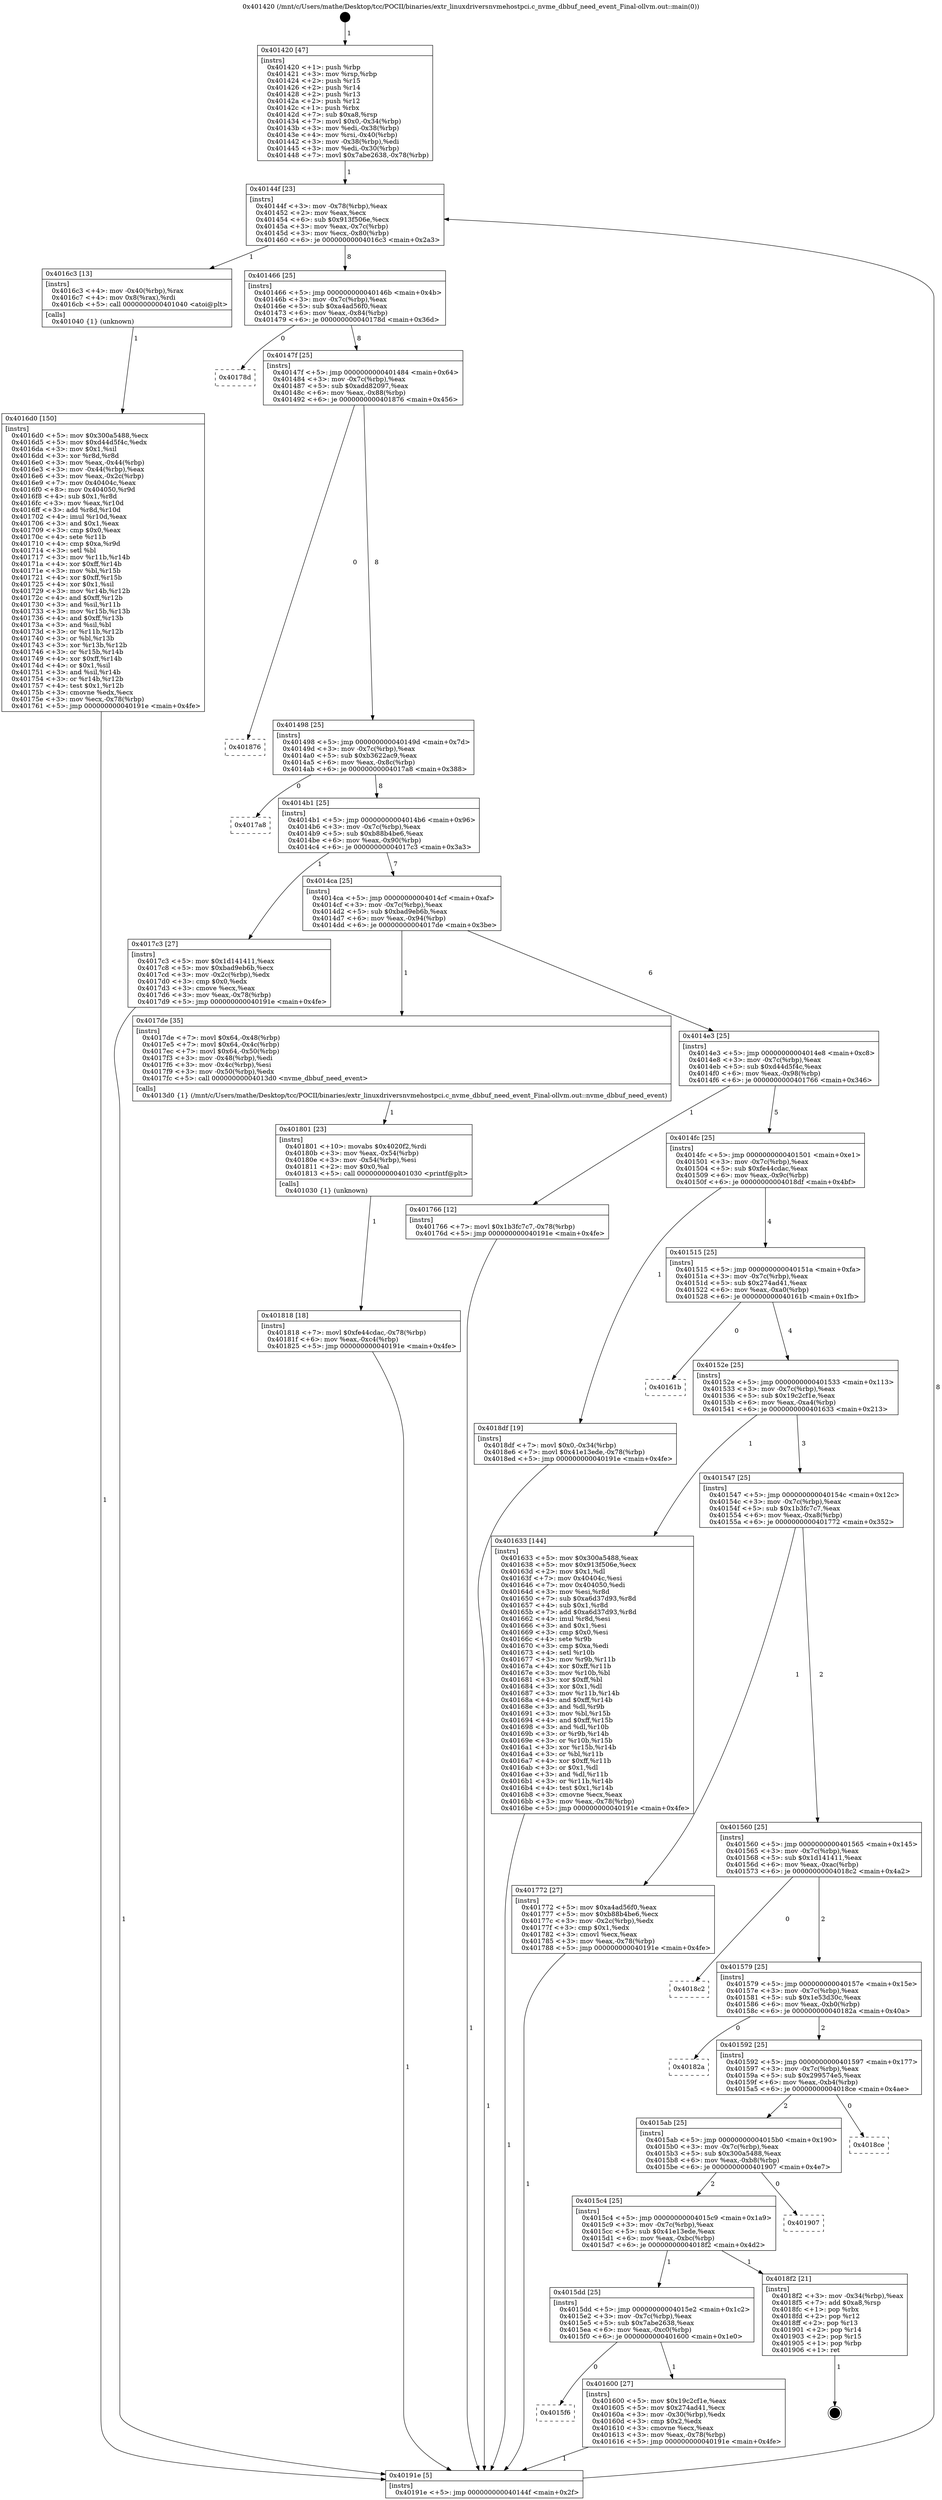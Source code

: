 digraph "0x401420" {
  label = "0x401420 (/mnt/c/Users/mathe/Desktop/tcc/POCII/binaries/extr_linuxdriversnvmehostpci.c_nvme_dbbuf_need_event_Final-ollvm.out::main(0))"
  labelloc = "t"
  node[shape=record]

  Entry [label="",width=0.3,height=0.3,shape=circle,fillcolor=black,style=filled]
  "0x40144f" [label="{
     0x40144f [23]\l
     | [instrs]\l
     &nbsp;&nbsp;0x40144f \<+3\>: mov -0x78(%rbp),%eax\l
     &nbsp;&nbsp;0x401452 \<+2\>: mov %eax,%ecx\l
     &nbsp;&nbsp;0x401454 \<+6\>: sub $0x913f506e,%ecx\l
     &nbsp;&nbsp;0x40145a \<+3\>: mov %eax,-0x7c(%rbp)\l
     &nbsp;&nbsp;0x40145d \<+3\>: mov %ecx,-0x80(%rbp)\l
     &nbsp;&nbsp;0x401460 \<+6\>: je 00000000004016c3 \<main+0x2a3\>\l
  }"]
  "0x4016c3" [label="{
     0x4016c3 [13]\l
     | [instrs]\l
     &nbsp;&nbsp;0x4016c3 \<+4\>: mov -0x40(%rbp),%rax\l
     &nbsp;&nbsp;0x4016c7 \<+4\>: mov 0x8(%rax),%rdi\l
     &nbsp;&nbsp;0x4016cb \<+5\>: call 0000000000401040 \<atoi@plt\>\l
     | [calls]\l
     &nbsp;&nbsp;0x401040 \{1\} (unknown)\l
  }"]
  "0x401466" [label="{
     0x401466 [25]\l
     | [instrs]\l
     &nbsp;&nbsp;0x401466 \<+5\>: jmp 000000000040146b \<main+0x4b\>\l
     &nbsp;&nbsp;0x40146b \<+3\>: mov -0x7c(%rbp),%eax\l
     &nbsp;&nbsp;0x40146e \<+5\>: sub $0xa4ad56f0,%eax\l
     &nbsp;&nbsp;0x401473 \<+6\>: mov %eax,-0x84(%rbp)\l
     &nbsp;&nbsp;0x401479 \<+6\>: je 000000000040178d \<main+0x36d\>\l
  }"]
  Exit [label="",width=0.3,height=0.3,shape=circle,fillcolor=black,style=filled,peripheries=2]
  "0x40178d" [label="{
     0x40178d\l
  }", style=dashed]
  "0x40147f" [label="{
     0x40147f [25]\l
     | [instrs]\l
     &nbsp;&nbsp;0x40147f \<+5\>: jmp 0000000000401484 \<main+0x64\>\l
     &nbsp;&nbsp;0x401484 \<+3\>: mov -0x7c(%rbp),%eax\l
     &nbsp;&nbsp;0x401487 \<+5\>: sub $0xadd82097,%eax\l
     &nbsp;&nbsp;0x40148c \<+6\>: mov %eax,-0x88(%rbp)\l
     &nbsp;&nbsp;0x401492 \<+6\>: je 0000000000401876 \<main+0x456\>\l
  }"]
  "0x401818" [label="{
     0x401818 [18]\l
     | [instrs]\l
     &nbsp;&nbsp;0x401818 \<+7\>: movl $0xfe44cdac,-0x78(%rbp)\l
     &nbsp;&nbsp;0x40181f \<+6\>: mov %eax,-0xc4(%rbp)\l
     &nbsp;&nbsp;0x401825 \<+5\>: jmp 000000000040191e \<main+0x4fe\>\l
  }"]
  "0x401876" [label="{
     0x401876\l
  }", style=dashed]
  "0x401498" [label="{
     0x401498 [25]\l
     | [instrs]\l
     &nbsp;&nbsp;0x401498 \<+5\>: jmp 000000000040149d \<main+0x7d\>\l
     &nbsp;&nbsp;0x40149d \<+3\>: mov -0x7c(%rbp),%eax\l
     &nbsp;&nbsp;0x4014a0 \<+5\>: sub $0xb3622ac9,%eax\l
     &nbsp;&nbsp;0x4014a5 \<+6\>: mov %eax,-0x8c(%rbp)\l
     &nbsp;&nbsp;0x4014ab \<+6\>: je 00000000004017a8 \<main+0x388\>\l
  }"]
  "0x401801" [label="{
     0x401801 [23]\l
     | [instrs]\l
     &nbsp;&nbsp;0x401801 \<+10\>: movabs $0x4020f2,%rdi\l
     &nbsp;&nbsp;0x40180b \<+3\>: mov %eax,-0x54(%rbp)\l
     &nbsp;&nbsp;0x40180e \<+3\>: mov -0x54(%rbp),%esi\l
     &nbsp;&nbsp;0x401811 \<+2\>: mov $0x0,%al\l
     &nbsp;&nbsp;0x401813 \<+5\>: call 0000000000401030 \<printf@plt\>\l
     | [calls]\l
     &nbsp;&nbsp;0x401030 \{1\} (unknown)\l
  }"]
  "0x4017a8" [label="{
     0x4017a8\l
  }", style=dashed]
  "0x4014b1" [label="{
     0x4014b1 [25]\l
     | [instrs]\l
     &nbsp;&nbsp;0x4014b1 \<+5\>: jmp 00000000004014b6 \<main+0x96\>\l
     &nbsp;&nbsp;0x4014b6 \<+3\>: mov -0x7c(%rbp),%eax\l
     &nbsp;&nbsp;0x4014b9 \<+5\>: sub $0xb88b4be6,%eax\l
     &nbsp;&nbsp;0x4014be \<+6\>: mov %eax,-0x90(%rbp)\l
     &nbsp;&nbsp;0x4014c4 \<+6\>: je 00000000004017c3 \<main+0x3a3\>\l
  }"]
  "0x4016d0" [label="{
     0x4016d0 [150]\l
     | [instrs]\l
     &nbsp;&nbsp;0x4016d0 \<+5\>: mov $0x300a5488,%ecx\l
     &nbsp;&nbsp;0x4016d5 \<+5\>: mov $0xd44d5f4c,%edx\l
     &nbsp;&nbsp;0x4016da \<+3\>: mov $0x1,%sil\l
     &nbsp;&nbsp;0x4016dd \<+3\>: xor %r8d,%r8d\l
     &nbsp;&nbsp;0x4016e0 \<+3\>: mov %eax,-0x44(%rbp)\l
     &nbsp;&nbsp;0x4016e3 \<+3\>: mov -0x44(%rbp),%eax\l
     &nbsp;&nbsp;0x4016e6 \<+3\>: mov %eax,-0x2c(%rbp)\l
     &nbsp;&nbsp;0x4016e9 \<+7\>: mov 0x40404c,%eax\l
     &nbsp;&nbsp;0x4016f0 \<+8\>: mov 0x404050,%r9d\l
     &nbsp;&nbsp;0x4016f8 \<+4\>: sub $0x1,%r8d\l
     &nbsp;&nbsp;0x4016fc \<+3\>: mov %eax,%r10d\l
     &nbsp;&nbsp;0x4016ff \<+3\>: add %r8d,%r10d\l
     &nbsp;&nbsp;0x401702 \<+4\>: imul %r10d,%eax\l
     &nbsp;&nbsp;0x401706 \<+3\>: and $0x1,%eax\l
     &nbsp;&nbsp;0x401709 \<+3\>: cmp $0x0,%eax\l
     &nbsp;&nbsp;0x40170c \<+4\>: sete %r11b\l
     &nbsp;&nbsp;0x401710 \<+4\>: cmp $0xa,%r9d\l
     &nbsp;&nbsp;0x401714 \<+3\>: setl %bl\l
     &nbsp;&nbsp;0x401717 \<+3\>: mov %r11b,%r14b\l
     &nbsp;&nbsp;0x40171a \<+4\>: xor $0xff,%r14b\l
     &nbsp;&nbsp;0x40171e \<+3\>: mov %bl,%r15b\l
     &nbsp;&nbsp;0x401721 \<+4\>: xor $0xff,%r15b\l
     &nbsp;&nbsp;0x401725 \<+4\>: xor $0x1,%sil\l
     &nbsp;&nbsp;0x401729 \<+3\>: mov %r14b,%r12b\l
     &nbsp;&nbsp;0x40172c \<+4\>: and $0xff,%r12b\l
     &nbsp;&nbsp;0x401730 \<+3\>: and %sil,%r11b\l
     &nbsp;&nbsp;0x401733 \<+3\>: mov %r15b,%r13b\l
     &nbsp;&nbsp;0x401736 \<+4\>: and $0xff,%r13b\l
     &nbsp;&nbsp;0x40173a \<+3\>: and %sil,%bl\l
     &nbsp;&nbsp;0x40173d \<+3\>: or %r11b,%r12b\l
     &nbsp;&nbsp;0x401740 \<+3\>: or %bl,%r13b\l
     &nbsp;&nbsp;0x401743 \<+3\>: xor %r13b,%r12b\l
     &nbsp;&nbsp;0x401746 \<+3\>: or %r15b,%r14b\l
     &nbsp;&nbsp;0x401749 \<+4\>: xor $0xff,%r14b\l
     &nbsp;&nbsp;0x40174d \<+4\>: or $0x1,%sil\l
     &nbsp;&nbsp;0x401751 \<+3\>: and %sil,%r14b\l
     &nbsp;&nbsp;0x401754 \<+3\>: or %r14b,%r12b\l
     &nbsp;&nbsp;0x401757 \<+4\>: test $0x1,%r12b\l
     &nbsp;&nbsp;0x40175b \<+3\>: cmovne %edx,%ecx\l
     &nbsp;&nbsp;0x40175e \<+3\>: mov %ecx,-0x78(%rbp)\l
     &nbsp;&nbsp;0x401761 \<+5\>: jmp 000000000040191e \<main+0x4fe\>\l
  }"]
  "0x4017c3" [label="{
     0x4017c3 [27]\l
     | [instrs]\l
     &nbsp;&nbsp;0x4017c3 \<+5\>: mov $0x1d141411,%eax\l
     &nbsp;&nbsp;0x4017c8 \<+5\>: mov $0xbad9eb6b,%ecx\l
     &nbsp;&nbsp;0x4017cd \<+3\>: mov -0x2c(%rbp),%edx\l
     &nbsp;&nbsp;0x4017d0 \<+3\>: cmp $0x0,%edx\l
     &nbsp;&nbsp;0x4017d3 \<+3\>: cmove %ecx,%eax\l
     &nbsp;&nbsp;0x4017d6 \<+3\>: mov %eax,-0x78(%rbp)\l
     &nbsp;&nbsp;0x4017d9 \<+5\>: jmp 000000000040191e \<main+0x4fe\>\l
  }"]
  "0x4014ca" [label="{
     0x4014ca [25]\l
     | [instrs]\l
     &nbsp;&nbsp;0x4014ca \<+5\>: jmp 00000000004014cf \<main+0xaf\>\l
     &nbsp;&nbsp;0x4014cf \<+3\>: mov -0x7c(%rbp),%eax\l
     &nbsp;&nbsp;0x4014d2 \<+5\>: sub $0xbad9eb6b,%eax\l
     &nbsp;&nbsp;0x4014d7 \<+6\>: mov %eax,-0x94(%rbp)\l
     &nbsp;&nbsp;0x4014dd \<+6\>: je 00000000004017de \<main+0x3be\>\l
  }"]
  "0x401420" [label="{
     0x401420 [47]\l
     | [instrs]\l
     &nbsp;&nbsp;0x401420 \<+1\>: push %rbp\l
     &nbsp;&nbsp;0x401421 \<+3\>: mov %rsp,%rbp\l
     &nbsp;&nbsp;0x401424 \<+2\>: push %r15\l
     &nbsp;&nbsp;0x401426 \<+2\>: push %r14\l
     &nbsp;&nbsp;0x401428 \<+2\>: push %r13\l
     &nbsp;&nbsp;0x40142a \<+2\>: push %r12\l
     &nbsp;&nbsp;0x40142c \<+1\>: push %rbx\l
     &nbsp;&nbsp;0x40142d \<+7\>: sub $0xa8,%rsp\l
     &nbsp;&nbsp;0x401434 \<+7\>: movl $0x0,-0x34(%rbp)\l
     &nbsp;&nbsp;0x40143b \<+3\>: mov %edi,-0x38(%rbp)\l
     &nbsp;&nbsp;0x40143e \<+4\>: mov %rsi,-0x40(%rbp)\l
     &nbsp;&nbsp;0x401442 \<+3\>: mov -0x38(%rbp),%edi\l
     &nbsp;&nbsp;0x401445 \<+3\>: mov %edi,-0x30(%rbp)\l
     &nbsp;&nbsp;0x401448 \<+7\>: movl $0x7abe2638,-0x78(%rbp)\l
  }"]
  "0x4017de" [label="{
     0x4017de [35]\l
     | [instrs]\l
     &nbsp;&nbsp;0x4017de \<+7\>: movl $0x64,-0x48(%rbp)\l
     &nbsp;&nbsp;0x4017e5 \<+7\>: movl $0x64,-0x4c(%rbp)\l
     &nbsp;&nbsp;0x4017ec \<+7\>: movl $0x64,-0x50(%rbp)\l
     &nbsp;&nbsp;0x4017f3 \<+3\>: mov -0x48(%rbp),%edi\l
     &nbsp;&nbsp;0x4017f6 \<+3\>: mov -0x4c(%rbp),%esi\l
     &nbsp;&nbsp;0x4017f9 \<+3\>: mov -0x50(%rbp),%edx\l
     &nbsp;&nbsp;0x4017fc \<+5\>: call 00000000004013d0 \<nvme_dbbuf_need_event\>\l
     | [calls]\l
     &nbsp;&nbsp;0x4013d0 \{1\} (/mnt/c/Users/mathe/Desktop/tcc/POCII/binaries/extr_linuxdriversnvmehostpci.c_nvme_dbbuf_need_event_Final-ollvm.out::nvme_dbbuf_need_event)\l
  }"]
  "0x4014e3" [label="{
     0x4014e3 [25]\l
     | [instrs]\l
     &nbsp;&nbsp;0x4014e3 \<+5\>: jmp 00000000004014e8 \<main+0xc8\>\l
     &nbsp;&nbsp;0x4014e8 \<+3\>: mov -0x7c(%rbp),%eax\l
     &nbsp;&nbsp;0x4014eb \<+5\>: sub $0xd44d5f4c,%eax\l
     &nbsp;&nbsp;0x4014f0 \<+6\>: mov %eax,-0x98(%rbp)\l
     &nbsp;&nbsp;0x4014f6 \<+6\>: je 0000000000401766 \<main+0x346\>\l
  }"]
  "0x40191e" [label="{
     0x40191e [5]\l
     | [instrs]\l
     &nbsp;&nbsp;0x40191e \<+5\>: jmp 000000000040144f \<main+0x2f\>\l
  }"]
  "0x401766" [label="{
     0x401766 [12]\l
     | [instrs]\l
     &nbsp;&nbsp;0x401766 \<+7\>: movl $0x1b3fc7c7,-0x78(%rbp)\l
     &nbsp;&nbsp;0x40176d \<+5\>: jmp 000000000040191e \<main+0x4fe\>\l
  }"]
  "0x4014fc" [label="{
     0x4014fc [25]\l
     | [instrs]\l
     &nbsp;&nbsp;0x4014fc \<+5\>: jmp 0000000000401501 \<main+0xe1\>\l
     &nbsp;&nbsp;0x401501 \<+3\>: mov -0x7c(%rbp),%eax\l
     &nbsp;&nbsp;0x401504 \<+5\>: sub $0xfe44cdac,%eax\l
     &nbsp;&nbsp;0x401509 \<+6\>: mov %eax,-0x9c(%rbp)\l
     &nbsp;&nbsp;0x40150f \<+6\>: je 00000000004018df \<main+0x4bf\>\l
  }"]
  "0x4015f6" [label="{
     0x4015f6\l
  }", style=dashed]
  "0x4018df" [label="{
     0x4018df [19]\l
     | [instrs]\l
     &nbsp;&nbsp;0x4018df \<+7\>: movl $0x0,-0x34(%rbp)\l
     &nbsp;&nbsp;0x4018e6 \<+7\>: movl $0x41e13ede,-0x78(%rbp)\l
     &nbsp;&nbsp;0x4018ed \<+5\>: jmp 000000000040191e \<main+0x4fe\>\l
  }"]
  "0x401515" [label="{
     0x401515 [25]\l
     | [instrs]\l
     &nbsp;&nbsp;0x401515 \<+5\>: jmp 000000000040151a \<main+0xfa\>\l
     &nbsp;&nbsp;0x40151a \<+3\>: mov -0x7c(%rbp),%eax\l
     &nbsp;&nbsp;0x40151d \<+5\>: sub $0x274ad41,%eax\l
     &nbsp;&nbsp;0x401522 \<+6\>: mov %eax,-0xa0(%rbp)\l
     &nbsp;&nbsp;0x401528 \<+6\>: je 000000000040161b \<main+0x1fb\>\l
  }"]
  "0x401600" [label="{
     0x401600 [27]\l
     | [instrs]\l
     &nbsp;&nbsp;0x401600 \<+5\>: mov $0x19c2cf1e,%eax\l
     &nbsp;&nbsp;0x401605 \<+5\>: mov $0x274ad41,%ecx\l
     &nbsp;&nbsp;0x40160a \<+3\>: mov -0x30(%rbp),%edx\l
     &nbsp;&nbsp;0x40160d \<+3\>: cmp $0x2,%edx\l
     &nbsp;&nbsp;0x401610 \<+3\>: cmovne %ecx,%eax\l
     &nbsp;&nbsp;0x401613 \<+3\>: mov %eax,-0x78(%rbp)\l
     &nbsp;&nbsp;0x401616 \<+5\>: jmp 000000000040191e \<main+0x4fe\>\l
  }"]
  "0x40161b" [label="{
     0x40161b\l
  }", style=dashed]
  "0x40152e" [label="{
     0x40152e [25]\l
     | [instrs]\l
     &nbsp;&nbsp;0x40152e \<+5\>: jmp 0000000000401533 \<main+0x113\>\l
     &nbsp;&nbsp;0x401533 \<+3\>: mov -0x7c(%rbp),%eax\l
     &nbsp;&nbsp;0x401536 \<+5\>: sub $0x19c2cf1e,%eax\l
     &nbsp;&nbsp;0x40153b \<+6\>: mov %eax,-0xa4(%rbp)\l
     &nbsp;&nbsp;0x401541 \<+6\>: je 0000000000401633 \<main+0x213\>\l
  }"]
  "0x4015dd" [label="{
     0x4015dd [25]\l
     | [instrs]\l
     &nbsp;&nbsp;0x4015dd \<+5\>: jmp 00000000004015e2 \<main+0x1c2\>\l
     &nbsp;&nbsp;0x4015e2 \<+3\>: mov -0x7c(%rbp),%eax\l
     &nbsp;&nbsp;0x4015e5 \<+5\>: sub $0x7abe2638,%eax\l
     &nbsp;&nbsp;0x4015ea \<+6\>: mov %eax,-0xc0(%rbp)\l
     &nbsp;&nbsp;0x4015f0 \<+6\>: je 0000000000401600 \<main+0x1e0\>\l
  }"]
  "0x401633" [label="{
     0x401633 [144]\l
     | [instrs]\l
     &nbsp;&nbsp;0x401633 \<+5\>: mov $0x300a5488,%eax\l
     &nbsp;&nbsp;0x401638 \<+5\>: mov $0x913f506e,%ecx\l
     &nbsp;&nbsp;0x40163d \<+2\>: mov $0x1,%dl\l
     &nbsp;&nbsp;0x40163f \<+7\>: mov 0x40404c,%esi\l
     &nbsp;&nbsp;0x401646 \<+7\>: mov 0x404050,%edi\l
     &nbsp;&nbsp;0x40164d \<+3\>: mov %esi,%r8d\l
     &nbsp;&nbsp;0x401650 \<+7\>: sub $0xa6d37d93,%r8d\l
     &nbsp;&nbsp;0x401657 \<+4\>: sub $0x1,%r8d\l
     &nbsp;&nbsp;0x40165b \<+7\>: add $0xa6d37d93,%r8d\l
     &nbsp;&nbsp;0x401662 \<+4\>: imul %r8d,%esi\l
     &nbsp;&nbsp;0x401666 \<+3\>: and $0x1,%esi\l
     &nbsp;&nbsp;0x401669 \<+3\>: cmp $0x0,%esi\l
     &nbsp;&nbsp;0x40166c \<+4\>: sete %r9b\l
     &nbsp;&nbsp;0x401670 \<+3\>: cmp $0xa,%edi\l
     &nbsp;&nbsp;0x401673 \<+4\>: setl %r10b\l
     &nbsp;&nbsp;0x401677 \<+3\>: mov %r9b,%r11b\l
     &nbsp;&nbsp;0x40167a \<+4\>: xor $0xff,%r11b\l
     &nbsp;&nbsp;0x40167e \<+3\>: mov %r10b,%bl\l
     &nbsp;&nbsp;0x401681 \<+3\>: xor $0xff,%bl\l
     &nbsp;&nbsp;0x401684 \<+3\>: xor $0x1,%dl\l
     &nbsp;&nbsp;0x401687 \<+3\>: mov %r11b,%r14b\l
     &nbsp;&nbsp;0x40168a \<+4\>: and $0xff,%r14b\l
     &nbsp;&nbsp;0x40168e \<+3\>: and %dl,%r9b\l
     &nbsp;&nbsp;0x401691 \<+3\>: mov %bl,%r15b\l
     &nbsp;&nbsp;0x401694 \<+4\>: and $0xff,%r15b\l
     &nbsp;&nbsp;0x401698 \<+3\>: and %dl,%r10b\l
     &nbsp;&nbsp;0x40169b \<+3\>: or %r9b,%r14b\l
     &nbsp;&nbsp;0x40169e \<+3\>: or %r10b,%r15b\l
     &nbsp;&nbsp;0x4016a1 \<+3\>: xor %r15b,%r14b\l
     &nbsp;&nbsp;0x4016a4 \<+3\>: or %bl,%r11b\l
     &nbsp;&nbsp;0x4016a7 \<+4\>: xor $0xff,%r11b\l
     &nbsp;&nbsp;0x4016ab \<+3\>: or $0x1,%dl\l
     &nbsp;&nbsp;0x4016ae \<+3\>: and %dl,%r11b\l
     &nbsp;&nbsp;0x4016b1 \<+3\>: or %r11b,%r14b\l
     &nbsp;&nbsp;0x4016b4 \<+4\>: test $0x1,%r14b\l
     &nbsp;&nbsp;0x4016b8 \<+3\>: cmovne %ecx,%eax\l
     &nbsp;&nbsp;0x4016bb \<+3\>: mov %eax,-0x78(%rbp)\l
     &nbsp;&nbsp;0x4016be \<+5\>: jmp 000000000040191e \<main+0x4fe\>\l
  }"]
  "0x401547" [label="{
     0x401547 [25]\l
     | [instrs]\l
     &nbsp;&nbsp;0x401547 \<+5\>: jmp 000000000040154c \<main+0x12c\>\l
     &nbsp;&nbsp;0x40154c \<+3\>: mov -0x7c(%rbp),%eax\l
     &nbsp;&nbsp;0x40154f \<+5\>: sub $0x1b3fc7c7,%eax\l
     &nbsp;&nbsp;0x401554 \<+6\>: mov %eax,-0xa8(%rbp)\l
     &nbsp;&nbsp;0x40155a \<+6\>: je 0000000000401772 \<main+0x352\>\l
  }"]
  "0x4018f2" [label="{
     0x4018f2 [21]\l
     | [instrs]\l
     &nbsp;&nbsp;0x4018f2 \<+3\>: mov -0x34(%rbp),%eax\l
     &nbsp;&nbsp;0x4018f5 \<+7\>: add $0xa8,%rsp\l
     &nbsp;&nbsp;0x4018fc \<+1\>: pop %rbx\l
     &nbsp;&nbsp;0x4018fd \<+2\>: pop %r12\l
     &nbsp;&nbsp;0x4018ff \<+2\>: pop %r13\l
     &nbsp;&nbsp;0x401901 \<+2\>: pop %r14\l
     &nbsp;&nbsp;0x401903 \<+2\>: pop %r15\l
     &nbsp;&nbsp;0x401905 \<+1\>: pop %rbp\l
     &nbsp;&nbsp;0x401906 \<+1\>: ret\l
  }"]
  "0x401772" [label="{
     0x401772 [27]\l
     | [instrs]\l
     &nbsp;&nbsp;0x401772 \<+5\>: mov $0xa4ad56f0,%eax\l
     &nbsp;&nbsp;0x401777 \<+5\>: mov $0xb88b4be6,%ecx\l
     &nbsp;&nbsp;0x40177c \<+3\>: mov -0x2c(%rbp),%edx\l
     &nbsp;&nbsp;0x40177f \<+3\>: cmp $0x1,%edx\l
     &nbsp;&nbsp;0x401782 \<+3\>: cmovl %ecx,%eax\l
     &nbsp;&nbsp;0x401785 \<+3\>: mov %eax,-0x78(%rbp)\l
     &nbsp;&nbsp;0x401788 \<+5\>: jmp 000000000040191e \<main+0x4fe\>\l
  }"]
  "0x401560" [label="{
     0x401560 [25]\l
     | [instrs]\l
     &nbsp;&nbsp;0x401560 \<+5\>: jmp 0000000000401565 \<main+0x145\>\l
     &nbsp;&nbsp;0x401565 \<+3\>: mov -0x7c(%rbp),%eax\l
     &nbsp;&nbsp;0x401568 \<+5\>: sub $0x1d141411,%eax\l
     &nbsp;&nbsp;0x40156d \<+6\>: mov %eax,-0xac(%rbp)\l
     &nbsp;&nbsp;0x401573 \<+6\>: je 00000000004018c2 \<main+0x4a2\>\l
  }"]
  "0x4015c4" [label="{
     0x4015c4 [25]\l
     | [instrs]\l
     &nbsp;&nbsp;0x4015c4 \<+5\>: jmp 00000000004015c9 \<main+0x1a9\>\l
     &nbsp;&nbsp;0x4015c9 \<+3\>: mov -0x7c(%rbp),%eax\l
     &nbsp;&nbsp;0x4015cc \<+5\>: sub $0x41e13ede,%eax\l
     &nbsp;&nbsp;0x4015d1 \<+6\>: mov %eax,-0xbc(%rbp)\l
     &nbsp;&nbsp;0x4015d7 \<+6\>: je 00000000004018f2 \<main+0x4d2\>\l
  }"]
  "0x4018c2" [label="{
     0x4018c2\l
  }", style=dashed]
  "0x401579" [label="{
     0x401579 [25]\l
     | [instrs]\l
     &nbsp;&nbsp;0x401579 \<+5\>: jmp 000000000040157e \<main+0x15e\>\l
     &nbsp;&nbsp;0x40157e \<+3\>: mov -0x7c(%rbp),%eax\l
     &nbsp;&nbsp;0x401581 \<+5\>: sub $0x1e53d30c,%eax\l
     &nbsp;&nbsp;0x401586 \<+6\>: mov %eax,-0xb0(%rbp)\l
     &nbsp;&nbsp;0x40158c \<+6\>: je 000000000040182a \<main+0x40a\>\l
  }"]
  "0x401907" [label="{
     0x401907\l
  }", style=dashed]
  "0x40182a" [label="{
     0x40182a\l
  }", style=dashed]
  "0x401592" [label="{
     0x401592 [25]\l
     | [instrs]\l
     &nbsp;&nbsp;0x401592 \<+5\>: jmp 0000000000401597 \<main+0x177\>\l
     &nbsp;&nbsp;0x401597 \<+3\>: mov -0x7c(%rbp),%eax\l
     &nbsp;&nbsp;0x40159a \<+5\>: sub $0x299574e5,%eax\l
     &nbsp;&nbsp;0x40159f \<+6\>: mov %eax,-0xb4(%rbp)\l
     &nbsp;&nbsp;0x4015a5 \<+6\>: je 00000000004018ce \<main+0x4ae\>\l
  }"]
  "0x4015ab" [label="{
     0x4015ab [25]\l
     | [instrs]\l
     &nbsp;&nbsp;0x4015ab \<+5\>: jmp 00000000004015b0 \<main+0x190\>\l
     &nbsp;&nbsp;0x4015b0 \<+3\>: mov -0x7c(%rbp),%eax\l
     &nbsp;&nbsp;0x4015b3 \<+5\>: sub $0x300a5488,%eax\l
     &nbsp;&nbsp;0x4015b8 \<+6\>: mov %eax,-0xb8(%rbp)\l
     &nbsp;&nbsp;0x4015be \<+6\>: je 0000000000401907 \<main+0x4e7\>\l
  }"]
  "0x4018ce" [label="{
     0x4018ce\l
  }", style=dashed]
  Entry -> "0x401420" [label=" 1"]
  "0x40144f" -> "0x4016c3" [label=" 1"]
  "0x40144f" -> "0x401466" [label=" 8"]
  "0x4018f2" -> Exit [label=" 1"]
  "0x401466" -> "0x40178d" [label=" 0"]
  "0x401466" -> "0x40147f" [label=" 8"]
  "0x4018df" -> "0x40191e" [label=" 1"]
  "0x40147f" -> "0x401876" [label=" 0"]
  "0x40147f" -> "0x401498" [label=" 8"]
  "0x401818" -> "0x40191e" [label=" 1"]
  "0x401498" -> "0x4017a8" [label=" 0"]
  "0x401498" -> "0x4014b1" [label=" 8"]
  "0x401801" -> "0x401818" [label=" 1"]
  "0x4014b1" -> "0x4017c3" [label=" 1"]
  "0x4014b1" -> "0x4014ca" [label=" 7"]
  "0x4017de" -> "0x401801" [label=" 1"]
  "0x4014ca" -> "0x4017de" [label=" 1"]
  "0x4014ca" -> "0x4014e3" [label=" 6"]
  "0x4017c3" -> "0x40191e" [label=" 1"]
  "0x4014e3" -> "0x401766" [label=" 1"]
  "0x4014e3" -> "0x4014fc" [label=" 5"]
  "0x401772" -> "0x40191e" [label=" 1"]
  "0x4014fc" -> "0x4018df" [label=" 1"]
  "0x4014fc" -> "0x401515" [label=" 4"]
  "0x401766" -> "0x40191e" [label=" 1"]
  "0x401515" -> "0x40161b" [label=" 0"]
  "0x401515" -> "0x40152e" [label=" 4"]
  "0x4016d0" -> "0x40191e" [label=" 1"]
  "0x40152e" -> "0x401633" [label=" 1"]
  "0x40152e" -> "0x401547" [label=" 3"]
  "0x401633" -> "0x40191e" [label=" 1"]
  "0x401547" -> "0x401772" [label=" 1"]
  "0x401547" -> "0x401560" [label=" 2"]
  "0x40191e" -> "0x40144f" [label=" 8"]
  "0x401560" -> "0x4018c2" [label=" 0"]
  "0x401560" -> "0x401579" [label=" 2"]
  "0x401600" -> "0x40191e" [label=" 1"]
  "0x401579" -> "0x40182a" [label=" 0"]
  "0x401579" -> "0x401592" [label=" 2"]
  "0x4015dd" -> "0x4015f6" [label=" 0"]
  "0x401592" -> "0x4018ce" [label=" 0"]
  "0x401592" -> "0x4015ab" [label=" 2"]
  "0x4015dd" -> "0x401600" [label=" 1"]
  "0x4015ab" -> "0x401907" [label=" 0"]
  "0x4015ab" -> "0x4015c4" [label=" 2"]
  "0x401420" -> "0x40144f" [label=" 1"]
  "0x4015c4" -> "0x4018f2" [label=" 1"]
  "0x4015c4" -> "0x4015dd" [label=" 1"]
  "0x4016c3" -> "0x4016d0" [label=" 1"]
}

